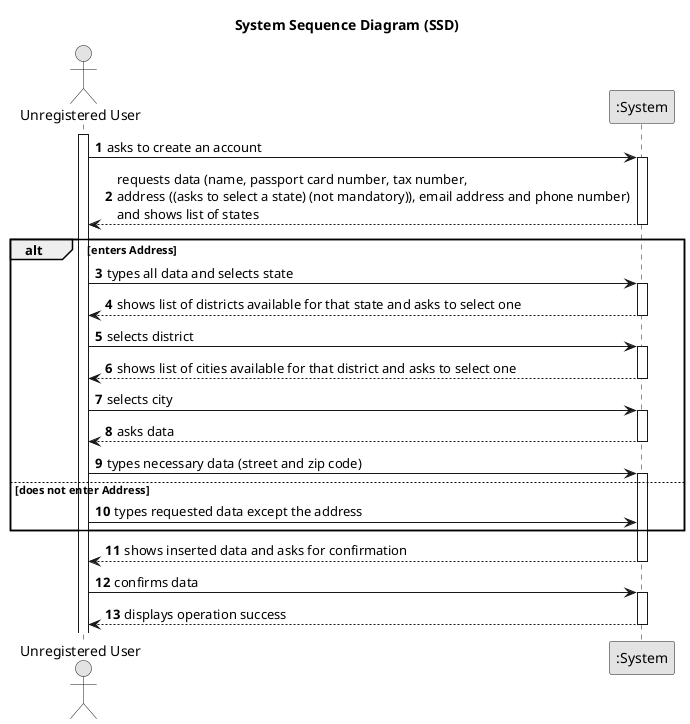 @startuml
skinparam monochrome true
skinparam packageStyle rectangle
skinparam shadowing false

title System Sequence Diagram (SSD)

autonumber

actor "Unregistered User" as unregUser
participant ":System" as System

activate unregUser

    unregUser -> System : asks to create an account
    activate System

        System --> unregUser : requests data (name, passport card number, tax number,\naddress ((asks to select a state) (not mandatory)), email address and phone number)\nand shows list of states
    deactivate System

    alt enters Address

    unregUser -> System : types all data and selects state
    activate System

        System --> unregUser : shows list of districts available for that state and asks to select one
    deactivate System

    unregUser -> System : selects district
    activate System

        System --> unregUser : shows list of cities available for that district and asks to select one
    deactivate System

    unregUser -> System : selects city
    activate System

        System --> unregUser : asks data
    deactivate System

    unregUser -> System : types necessary data (street and zip code)
    activate System

    else does not enter Address

    unregUser -> System : types requested data except the address

    end

        System --> unregUser : shows inserted data and asks for confirmation
    deactivate System

    unregUser -> System : confirms data
    activate System

        System --> unregUser : displays operation success
    deactivate System

@enduml